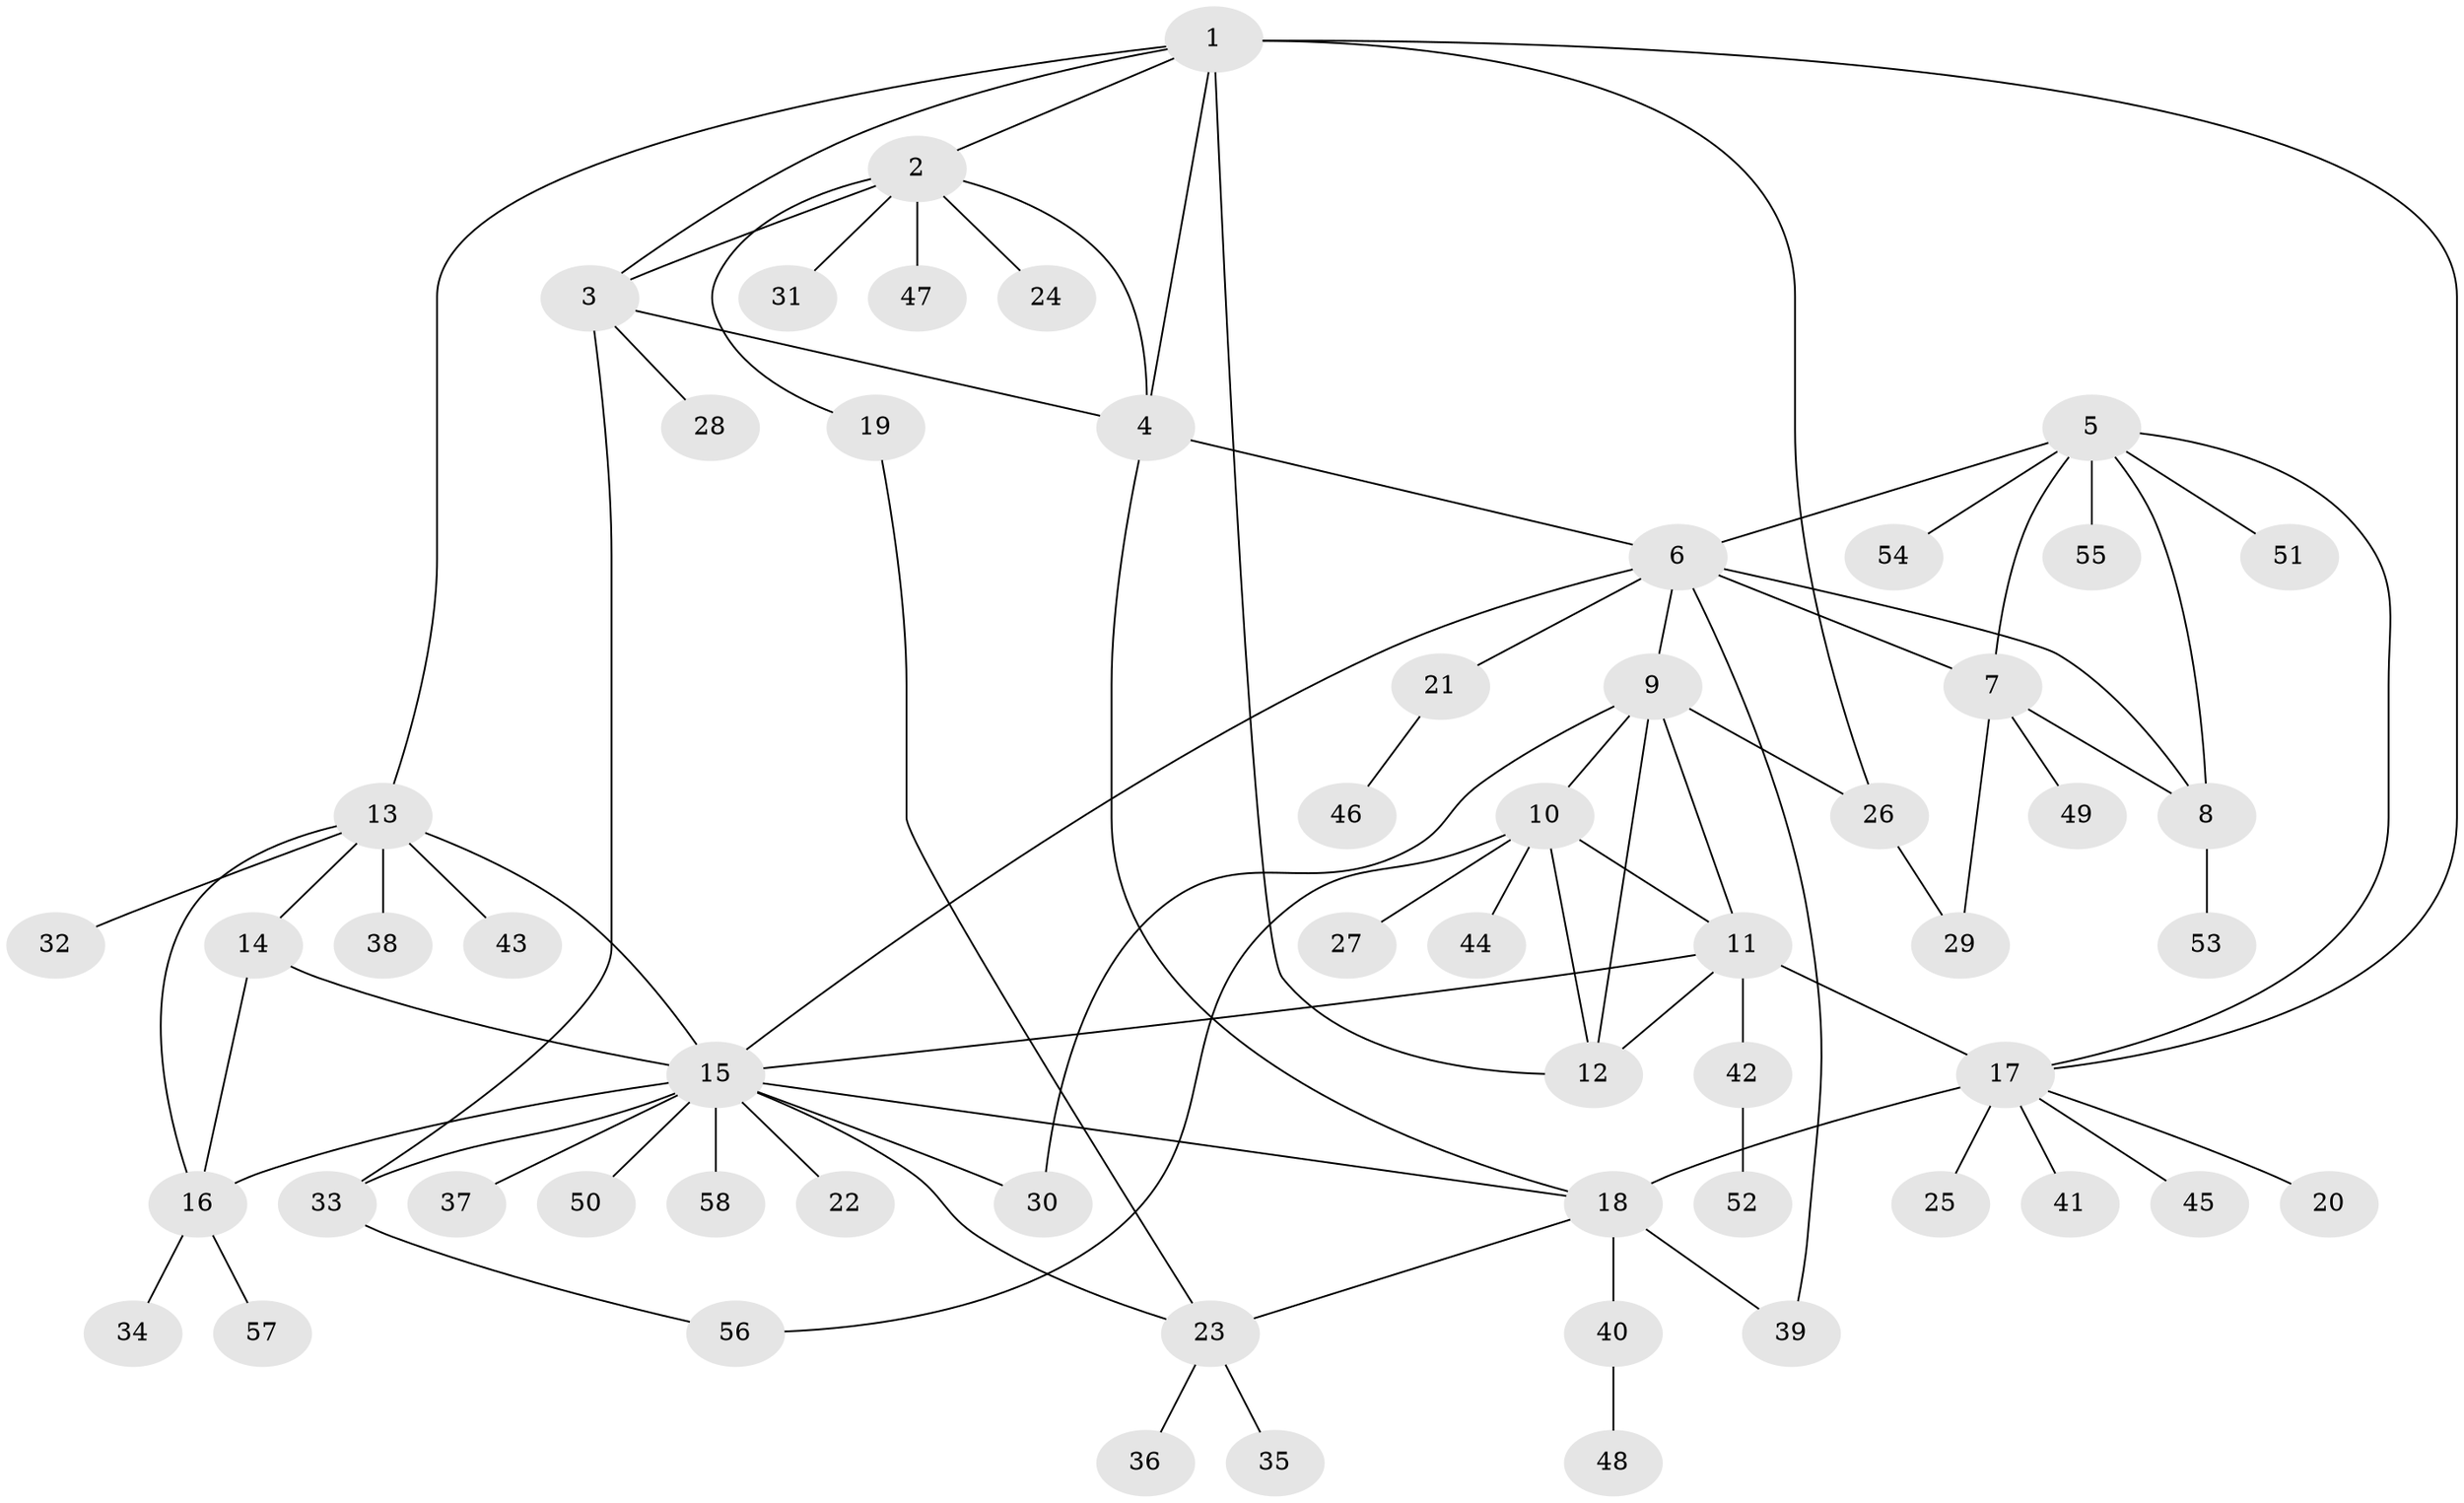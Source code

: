// original degree distribution, {7: 0.06097560975609756, 8: 0.06097560975609756, 5: 0.024390243902439025, 6: 0.06097560975609756, 4: 0.036585365853658534, 14: 0.012195121951219513, 3: 0.036585365853658534, 2: 0.17073170731707318, 1: 0.5365853658536586}
// Generated by graph-tools (version 1.1) at 2025/52/03/04/25 22:52:24]
// undirected, 58 vertices, 84 edges
graph export_dot {
  node [color=gray90,style=filled];
  1;
  2;
  3;
  4;
  5;
  6;
  7;
  8;
  9;
  10;
  11;
  12;
  13;
  14;
  15;
  16;
  17;
  18;
  19;
  20;
  21;
  22;
  23;
  24;
  25;
  26;
  27;
  28;
  29;
  30;
  31;
  32;
  33;
  34;
  35;
  36;
  37;
  38;
  39;
  40;
  41;
  42;
  43;
  44;
  45;
  46;
  47;
  48;
  49;
  50;
  51;
  52;
  53;
  54;
  55;
  56;
  57;
  58;
  1 -- 2 [weight=1.0];
  1 -- 3 [weight=1.0];
  1 -- 4 [weight=1.0];
  1 -- 12 [weight=1.0];
  1 -- 13 [weight=1.0];
  1 -- 17 [weight=1.0];
  1 -- 26 [weight=1.0];
  2 -- 3 [weight=1.0];
  2 -- 4 [weight=1.0];
  2 -- 19 [weight=1.0];
  2 -- 24 [weight=1.0];
  2 -- 31 [weight=1.0];
  2 -- 47 [weight=1.0];
  3 -- 4 [weight=1.0];
  3 -- 28 [weight=1.0];
  3 -- 33 [weight=1.0];
  4 -- 6 [weight=1.0];
  4 -- 18 [weight=1.0];
  5 -- 6 [weight=1.0];
  5 -- 7 [weight=1.0];
  5 -- 8 [weight=1.0];
  5 -- 17 [weight=1.0];
  5 -- 51 [weight=1.0];
  5 -- 54 [weight=1.0];
  5 -- 55 [weight=1.0];
  6 -- 7 [weight=1.0];
  6 -- 8 [weight=1.0];
  6 -- 9 [weight=1.0];
  6 -- 15 [weight=1.0];
  6 -- 21 [weight=1.0];
  6 -- 39 [weight=1.0];
  7 -- 8 [weight=1.0];
  7 -- 29 [weight=1.0];
  7 -- 49 [weight=1.0];
  8 -- 53 [weight=1.0];
  9 -- 10 [weight=1.0];
  9 -- 11 [weight=1.0];
  9 -- 12 [weight=1.0];
  9 -- 26 [weight=1.0];
  9 -- 30 [weight=1.0];
  10 -- 11 [weight=1.0];
  10 -- 12 [weight=1.0];
  10 -- 27 [weight=1.0];
  10 -- 44 [weight=1.0];
  10 -- 56 [weight=1.0];
  11 -- 12 [weight=1.0];
  11 -- 15 [weight=1.0];
  11 -- 17 [weight=1.0];
  11 -- 42 [weight=1.0];
  13 -- 14 [weight=1.0];
  13 -- 15 [weight=1.0];
  13 -- 16 [weight=1.0];
  13 -- 32 [weight=1.0];
  13 -- 38 [weight=1.0];
  13 -- 43 [weight=1.0];
  14 -- 15 [weight=1.0];
  14 -- 16 [weight=1.0];
  15 -- 16 [weight=1.0];
  15 -- 18 [weight=1.0];
  15 -- 22 [weight=1.0];
  15 -- 23 [weight=1.0];
  15 -- 30 [weight=1.0];
  15 -- 33 [weight=1.0];
  15 -- 37 [weight=1.0];
  15 -- 50 [weight=1.0];
  15 -- 58 [weight=1.0];
  16 -- 34 [weight=1.0];
  16 -- 57 [weight=1.0];
  17 -- 18 [weight=3.0];
  17 -- 20 [weight=1.0];
  17 -- 25 [weight=1.0];
  17 -- 41 [weight=1.0];
  17 -- 45 [weight=1.0];
  18 -- 23 [weight=1.0];
  18 -- 39 [weight=1.0];
  18 -- 40 [weight=1.0];
  19 -- 23 [weight=1.0];
  21 -- 46 [weight=1.0];
  23 -- 35 [weight=1.0];
  23 -- 36 [weight=1.0];
  26 -- 29 [weight=1.0];
  33 -- 56 [weight=1.0];
  40 -- 48 [weight=1.0];
  42 -- 52 [weight=1.0];
}
